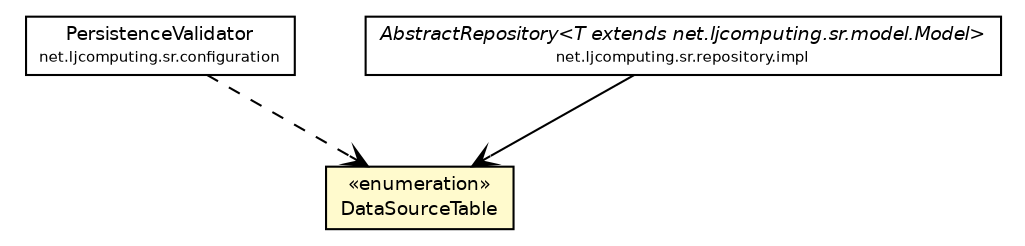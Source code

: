 #!/usr/local/bin/dot
#
# Class diagram 
# Generated by UMLGraph version R5_6 (http://www.umlgraph.org/)
#

digraph G {
	edge [fontname="Helvetica",fontsize=10,labelfontname="Helvetica",labelfontsize=10];
	node [fontname="Helvetica",fontsize=10,shape=plaintext];
	nodesep=0.25;
	ranksep=0.5;
	// net.ljcomputing.sr.initialize.DataSourceTable
	c3772 [label=<<table title="net.ljcomputing.sr.initialize.DataSourceTable" border="0" cellborder="1" cellspacing="0" cellpadding="2" port="p" bgcolor="lemonChiffon" href="./DataSourceTable.html">
		<tr><td><table border="0" cellspacing="0" cellpadding="1">
<tr><td align="center" balign="center"> &#171;enumeration&#187; </td></tr>
<tr><td align="center" balign="center"> DataSourceTable </td></tr>
		</table></td></tr>
		</table>>, URL="./DataSourceTable.html", fontname="Helvetica", fontcolor="black", fontsize=9.0];
	// net.ljcomputing.sr.configuration.PersistenceValidator
	c3774 [label=<<table title="net.ljcomputing.sr.configuration.PersistenceValidator" border="0" cellborder="1" cellspacing="0" cellpadding="2" port="p" href="../configuration/PersistenceValidator.html">
		<tr><td><table border="0" cellspacing="0" cellpadding="1">
<tr><td align="center" balign="center"> PersistenceValidator </td></tr>
<tr><td align="center" balign="center"><font point-size="7.0"> net.ljcomputing.sr.configuration </font></td></tr>
		</table></td></tr>
		</table>>, URL="../configuration/PersistenceValidator.html", fontname="Helvetica", fontcolor="black", fontsize=9.0];
	// net.ljcomputing.sr.repository.impl.AbstractRepository<T extends net.ljcomputing.sr.model.Model>
	c3780 [label=<<table title="net.ljcomputing.sr.repository.impl.AbstractRepository" border="0" cellborder="1" cellspacing="0" cellpadding="2" port="p" href="../repository/impl/AbstractRepository.html">
		<tr><td><table border="0" cellspacing="0" cellpadding="1">
<tr><td align="center" balign="center"><font face="Helvetica-Oblique"> AbstractRepository&lt;T extends net.ljcomputing.sr.model.Model&gt; </font></td></tr>
<tr><td align="center" balign="center"><font point-size="7.0"> net.ljcomputing.sr.repository.impl </font></td></tr>
		</table></td></tr>
		</table>>, URL="../repository/impl/AbstractRepository.html", fontname="Helvetica", fontcolor="black", fontsize=9.0];
	// net.ljcomputing.sr.repository.impl.AbstractRepository<T extends net.ljcomputing.sr.model.Model> NAVASSOC net.ljcomputing.sr.initialize.DataSourceTable
	c3780:p -> c3772:p [taillabel="", label="", headlabel="", fontname="Helvetica", fontcolor="black", fontsize=10.0, color="black", arrowhead=open];
	// net.ljcomputing.sr.configuration.PersistenceValidator DEPEND net.ljcomputing.sr.initialize.DataSourceTable
	c3774:p -> c3772:p [taillabel="", label="", headlabel="", fontname="Helvetica", fontcolor="black", fontsize=10.0, color="black", arrowhead=open, style=dashed];
}

